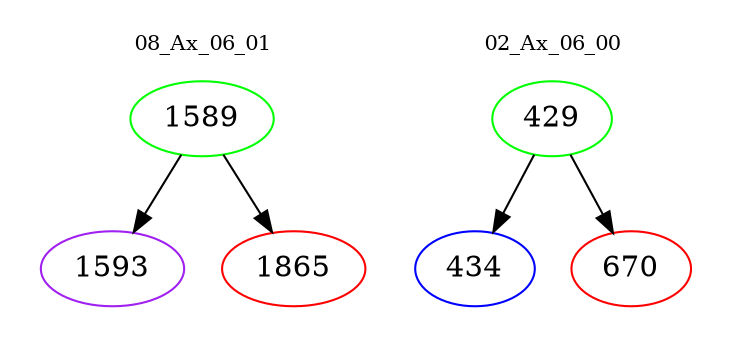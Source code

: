 digraph{
subgraph cluster_0 {
color = white
label = "08_Ax_06_01";
fontsize=10;
T0_1589 [label="1589", color="green"]
T0_1589 -> T0_1593 [color="black"]
T0_1593 [label="1593", color="purple"]
T0_1589 -> T0_1865 [color="black"]
T0_1865 [label="1865", color="red"]
}
subgraph cluster_1 {
color = white
label = "02_Ax_06_00";
fontsize=10;
T1_429 [label="429", color="green"]
T1_429 -> T1_434 [color="black"]
T1_434 [label="434", color="blue"]
T1_429 -> T1_670 [color="black"]
T1_670 [label="670", color="red"]
}
}
